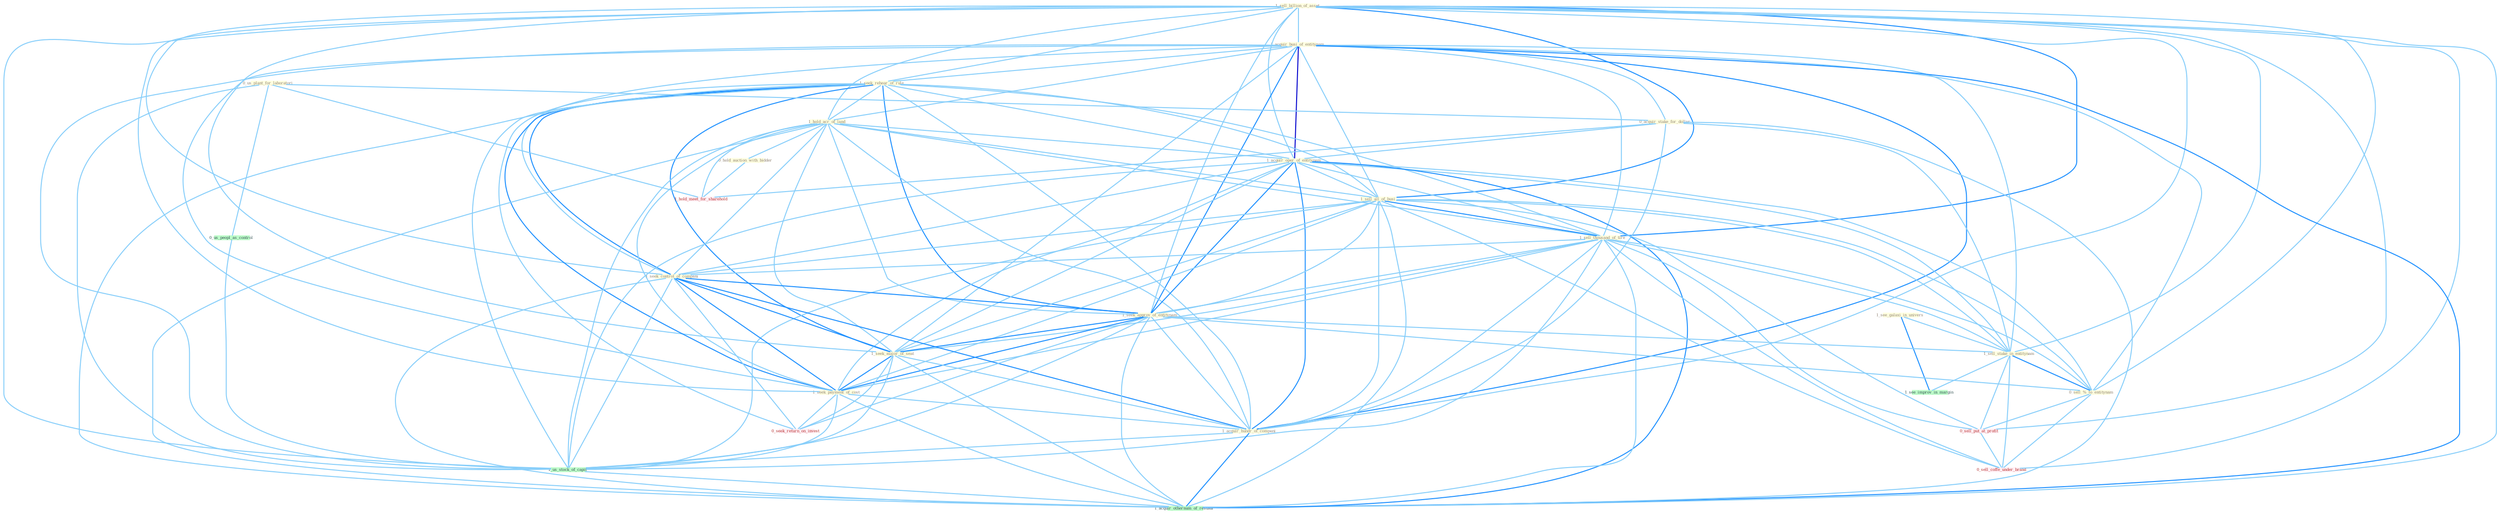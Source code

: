 Graph G{ 
    node
    [shape=polygon,style=filled,width=.5,height=.06,color="#BDFCC9",fixedsize=true,fontsize=4,
    fontcolor="#2f4f4f"];
    {node
    [color="#ffffe0", fontcolor="#8b7d6b"] "1_sell_billion_of_asset " "1_acquir_busi_of_entitynam " "1_seek_rehear_of_rule " "0_us_plant_for_laboratori " "0_acquir_stake_for_dollar " "1_hold_acr_of_land " "1_acquir_oper_of_entitynam " "1_see_galaxi_in_univers " "1_sell_all_of_busi " "1_sell_thousand_of_tire " "1_seek_control_of_compani " "0_hold_auction_with_bidder " "1_seek_approv_of_entitynam " "1_seek_major_of_seat " "1_seek_payment_of_cost " "1_sell_stake_in_entitynam " "1_acquir_hundr_of_compani " "0_sell_%_to_entitynam "}
{node [color="#fff0f5", fontcolor="#b22222"] "0_sell_put_at_profit " "0_seek_return_on_invest " "0_sell_coffe_under_brand " "1_hold_meet_for_sharehold "}
edge [color="#B0E2FF"];

	"1_sell_billion_of_asset " -- "1_acquir_busi_of_entitynam " [w="1", color="#87cefa" ];
	"1_sell_billion_of_asset " -- "1_seek_rehear_of_rule " [w="1", color="#87cefa" ];
	"1_sell_billion_of_asset " -- "1_hold_acr_of_land " [w="1", color="#87cefa" ];
	"1_sell_billion_of_asset " -- "1_acquir_oper_of_entitynam " [w="1", color="#87cefa" ];
	"1_sell_billion_of_asset " -- "1_sell_all_of_busi " [w="2", color="#1e90ff" , len=0.8];
	"1_sell_billion_of_asset " -- "1_sell_thousand_of_tire " [w="2", color="#1e90ff" , len=0.8];
	"1_sell_billion_of_asset " -- "1_seek_control_of_compani " [w="1", color="#87cefa" ];
	"1_sell_billion_of_asset " -- "1_seek_approv_of_entitynam " [w="1", color="#87cefa" ];
	"1_sell_billion_of_asset " -- "1_seek_major_of_seat " [w="1", color="#87cefa" ];
	"1_sell_billion_of_asset " -- "1_seek_payment_of_cost " [w="1", color="#87cefa" ];
	"1_sell_billion_of_asset " -- "1_sell_stake_in_entitynam " [w="1", color="#87cefa" ];
	"1_sell_billion_of_asset " -- "1_acquir_hundr_of_compani " [w="1", color="#87cefa" ];
	"1_sell_billion_of_asset " -- "0_sell_%_to_entitynam " [w="1", color="#87cefa" ];
	"1_sell_billion_of_asset " -- "0_sell_put_at_profit " [w="1", color="#87cefa" ];
	"1_sell_billion_of_asset " -- "1_us_stock_of_capit " [w="1", color="#87cefa" ];
	"1_sell_billion_of_asset " -- "0_sell_coffe_under_brand " [w="1", color="#87cefa" ];
	"1_sell_billion_of_asset " -- "1_acquir_othernum_of_restaur " [w="1", color="#87cefa" ];
	"1_acquir_busi_of_entitynam " -- "1_seek_rehear_of_rule " [w="1", color="#87cefa" ];
	"1_acquir_busi_of_entitynam " -- "0_acquir_stake_for_dollar " [w="1", color="#87cefa" ];
	"1_acquir_busi_of_entitynam " -- "1_hold_acr_of_land " [w="1", color="#87cefa" ];
	"1_acquir_busi_of_entitynam " -- "1_acquir_oper_of_entitynam " [w="3", color="#0000cd" , len=0.6];
	"1_acquir_busi_of_entitynam " -- "1_sell_all_of_busi " [w="1", color="#87cefa" ];
	"1_acquir_busi_of_entitynam " -- "1_sell_thousand_of_tire " [w="1", color="#87cefa" ];
	"1_acquir_busi_of_entitynam " -- "1_seek_control_of_compani " [w="1", color="#87cefa" ];
	"1_acquir_busi_of_entitynam " -- "1_seek_approv_of_entitynam " [w="2", color="#1e90ff" , len=0.8];
	"1_acquir_busi_of_entitynam " -- "1_seek_major_of_seat " [w="1", color="#87cefa" ];
	"1_acquir_busi_of_entitynam " -- "1_seek_payment_of_cost " [w="1", color="#87cefa" ];
	"1_acquir_busi_of_entitynam " -- "1_sell_stake_in_entitynam " [w="1", color="#87cefa" ];
	"1_acquir_busi_of_entitynam " -- "1_acquir_hundr_of_compani " [w="2", color="#1e90ff" , len=0.8];
	"1_acquir_busi_of_entitynam " -- "0_sell_%_to_entitynam " [w="1", color="#87cefa" ];
	"1_acquir_busi_of_entitynam " -- "1_us_stock_of_capit " [w="1", color="#87cefa" ];
	"1_acquir_busi_of_entitynam " -- "1_acquir_othernum_of_restaur " [w="2", color="#1e90ff" , len=0.8];
	"1_seek_rehear_of_rule " -- "1_hold_acr_of_land " [w="1", color="#87cefa" ];
	"1_seek_rehear_of_rule " -- "1_acquir_oper_of_entitynam " [w="1", color="#87cefa" ];
	"1_seek_rehear_of_rule " -- "1_sell_all_of_busi " [w="1", color="#87cefa" ];
	"1_seek_rehear_of_rule " -- "1_sell_thousand_of_tire " [w="1", color="#87cefa" ];
	"1_seek_rehear_of_rule " -- "1_seek_control_of_compani " [w="2", color="#1e90ff" , len=0.8];
	"1_seek_rehear_of_rule " -- "1_seek_approv_of_entitynam " [w="2", color="#1e90ff" , len=0.8];
	"1_seek_rehear_of_rule " -- "1_seek_major_of_seat " [w="2", color="#1e90ff" , len=0.8];
	"1_seek_rehear_of_rule " -- "1_seek_payment_of_cost " [w="2", color="#1e90ff" , len=0.8];
	"1_seek_rehear_of_rule " -- "1_acquir_hundr_of_compani " [w="1", color="#87cefa" ];
	"1_seek_rehear_of_rule " -- "0_seek_return_on_invest " [w="1", color="#87cefa" ];
	"1_seek_rehear_of_rule " -- "1_us_stock_of_capit " [w="1", color="#87cefa" ];
	"1_seek_rehear_of_rule " -- "1_acquir_othernum_of_restaur " [w="1", color="#87cefa" ];
	"0_us_plant_for_laboratori " -- "0_acquir_stake_for_dollar " [w="1", color="#87cefa" ];
	"0_us_plant_for_laboratori " -- "0_us_peopl_as_control " [w="1", color="#87cefa" ];
	"0_us_plant_for_laboratori " -- "1_us_stock_of_capit " [w="1", color="#87cefa" ];
	"0_us_plant_for_laboratori " -- "1_hold_meet_for_sharehold " [w="1", color="#87cefa" ];
	"0_acquir_stake_for_dollar " -- "1_acquir_oper_of_entitynam " [w="1", color="#87cefa" ];
	"0_acquir_stake_for_dollar " -- "1_sell_stake_in_entitynam " [w="1", color="#87cefa" ];
	"0_acquir_stake_for_dollar " -- "1_acquir_hundr_of_compani " [w="1", color="#87cefa" ];
	"0_acquir_stake_for_dollar " -- "1_hold_meet_for_sharehold " [w="1", color="#87cefa" ];
	"0_acquir_stake_for_dollar " -- "1_acquir_othernum_of_restaur " [w="1", color="#87cefa" ];
	"1_hold_acr_of_land " -- "1_acquir_oper_of_entitynam " [w="1", color="#87cefa" ];
	"1_hold_acr_of_land " -- "1_sell_all_of_busi " [w="1", color="#87cefa" ];
	"1_hold_acr_of_land " -- "1_sell_thousand_of_tire " [w="1", color="#87cefa" ];
	"1_hold_acr_of_land " -- "1_seek_control_of_compani " [w="1", color="#87cefa" ];
	"1_hold_acr_of_land " -- "0_hold_auction_with_bidder " [w="1", color="#87cefa" ];
	"1_hold_acr_of_land " -- "1_seek_approv_of_entitynam " [w="1", color="#87cefa" ];
	"1_hold_acr_of_land " -- "1_seek_major_of_seat " [w="1", color="#87cefa" ];
	"1_hold_acr_of_land " -- "1_seek_payment_of_cost " [w="1", color="#87cefa" ];
	"1_hold_acr_of_land " -- "1_acquir_hundr_of_compani " [w="1", color="#87cefa" ];
	"1_hold_acr_of_land " -- "1_us_stock_of_capit " [w="1", color="#87cefa" ];
	"1_hold_acr_of_land " -- "1_hold_meet_for_sharehold " [w="1", color="#87cefa" ];
	"1_hold_acr_of_land " -- "1_acquir_othernum_of_restaur " [w="1", color="#87cefa" ];
	"1_acquir_oper_of_entitynam " -- "1_sell_all_of_busi " [w="1", color="#87cefa" ];
	"1_acquir_oper_of_entitynam " -- "1_sell_thousand_of_tire " [w="1", color="#87cefa" ];
	"1_acquir_oper_of_entitynam " -- "1_seek_control_of_compani " [w="1", color="#87cefa" ];
	"1_acquir_oper_of_entitynam " -- "1_seek_approv_of_entitynam " [w="2", color="#1e90ff" , len=0.8];
	"1_acquir_oper_of_entitynam " -- "1_seek_major_of_seat " [w="1", color="#87cefa" ];
	"1_acquir_oper_of_entitynam " -- "1_seek_payment_of_cost " [w="1", color="#87cefa" ];
	"1_acquir_oper_of_entitynam " -- "1_sell_stake_in_entitynam " [w="1", color="#87cefa" ];
	"1_acquir_oper_of_entitynam " -- "1_acquir_hundr_of_compani " [w="2", color="#1e90ff" , len=0.8];
	"1_acquir_oper_of_entitynam " -- "0_sell_%_to_entitynam " [w="1", color="#87cefa" ];
	"1_acquir_oper_of_entitynam " -- "1_us_stock_of_capit " [w="1", color="#87cefa" ];
	"1_acquir_oper_of_entitynam " -- "1_acquir_othernum_of_restaur " [w="2", color="#1e90ff" , len=0.8];
	"1_see_galaxi_in_univers " -- "1_sell_stake_in_entitynam " [w="1", color="#87cefa" ];
	"1_see_galaxi_in_univers " -- "1_see_improv_in_margin " [w="2", color="#1e90ff" , len=0.8];
	"1_sell_all_of_busi " -- "1_sell_thousand_of_tire " [w="2", color="#1e90ff" , len=0.8];
	"1_sell_all_of_busi " -- "1_seek_control_of_compani " [w="1", color="#87cefa" ];
	"1_sell_all_of_busi " -- "1_seek_approv_of_entitynam " [w="1", color="#87cefa" ];
	"1_sell_all_of_busi " -- "1_seek_major_of_seat " [w="1", color="#87cefa" ];
	"1_sell_all_of_busi " -- "1_seek_payment_of_cost " [w="1", color="#87cefa" ];
	"1_sell_all_of_busi " -- "1_sell_stake_in_entitynam " [w="1", color="#87cefa" ];
	"1_sell_all_of_busi " -- "1_acquir_hundr_of_compani " [w="1", color="#87cefa" ];
	"1_sell_all_of_busi " -- "0_sell_%_to_entitynam " [w="1", color="#87cefa" ];
	"1_sell_all_of_busi " -- "0_sell_put_at_profit " [w="1", color="#87cefa" ];
	"1_sell_all_of_busi " -- "1_us_stock_of_capit " [w="1", color="#87cefa" ];
	"1_sell_all_of_busi " -- "0_sell_coffe_under_brand " [w="1", color="#87cefa" ];
	"1_sell_all_of_busi " -- "1_acquir_othernum_of_restaur " [w="1", color="#87cefa" ];
	"1_sell_thousand_of_tire " -- "1_seek_control_of_compani " [w="1", color="#87cefa" ];
	"1_sell_thousand_of_tire " -- "1_seek_approv_of_entitynam " [w="1", color="#87cefa" ];
	"1_sell_thousand_of_tire " -- "1_seek_major_of_seat " [w="1", color="#87cefa" ];
	"1_sell_thousand_of_tire " -- "1_seek_payment_of_cost " [w="1", color="#87cefa" ];
	"1_sell_thousand_of_tire " -- "1_sell_stake_in_entitynam " [w="1", color="#87cefa" ];
	"1_sell_thousand_of_tire " -- "1_acquir_hundr_of_compani " [w="1", color="#87cefa" ];
	"1_sell_thousand_of_tire " -- "0_sell_%_to_entitynam " [w="1", color="#87cefa" ];
	"1_sell_thousand_of_tire " -- "0_sell_put_at_profit " [w="1", color="#87cefa" ];
	"1_sell_thousand_of_tire " -- "1_us_stock_of_capit " [w="1", color="#87cefa" ];
	"1_sell_thousand_of_tire " -- "0_sell_coffe_under_brand " [w="1", color="#87cefa" ];
	"1_sell_thousand_of_tire " -- "1_acquir_othernum_of_restaur " [w="1", color="#87cefa" ];
	"1_seek_control_of_compani " -- "1_seek_approv_of_entitynam " [w="2", color="#1e90ff" , len=0.8];
	"1_seek_control_of_compani " -- "1_seek_major_of_seat " [w="2", color="#1e90ff" , len=0.8];
	"1_seek_control_of_compani " -- "1_seek_payment_of_cost " [w="2", color="#1e90ff" , len=0.8];
	"1_seek_control_of_compani " -- "1_acquir_hundr_of_compani " [w="2", color="#1e90ff" , len=0.8];
	"1_seek_control_of_compani " -- "0_seek_return_on_invest " [w="1", color="#87cefa" ];
	"1_seek_control_of_compani " -- "1_us_stock_of_capit " [w="1", color="#87cefa" ];
	"1_seek_control_of_compani " -- "1_acquir_othernum_of_restaur " [w="1", color="#87cefa" ];
	"0_hold_auction_with_bidder " -- "1_hold_meet_for_sharehold " [w="1", color="#87cefa" ];
	"1_seek_approv_of_entitynam " -- "1_seek_major_of_seat " [w="2", color="#1e90ff" , len=0.8];
	"1_seek_approv_of_entitynam " -- "1_seek_payment_of_cost " [w="2", color="#1e90ff" , len=0.8];
	"1_seek_approv_of_entitynam " -- "1_sell_stake_in_entitynam " [w="1", color="#87cefa" ];
	"1_seek_approv_of_entitynam " -- "1_acquir_hundr_of_compani " [w="1", color="#87cefa" ];
	"1_seek_approv_of_entitynam " -- "0_sell_%_to_entitynam " [w="1", color="#87cefa" ];
	"1_seek_approv_of_entitynam " -- "0_seek_return_on_invest " [w="1", color="#87cefa" ];
	"1_seek_approv_of_entitynam " -- "1_us_stock_of_capit " [w="1", color="#87cefa" ];
	"1_seek_approv_of_entitynam " -- "1_acquir_othernum_of_restaur " [w="1", color="#87cefa" ];
	"1_seek_major_of_seat " -- "1_seek_payment_of_cost " [w="2", color="#1e90ff" , len=0.8];
	"1_seek_major_of_seat " -- "1_acquir_hundr_of_compani " [w="1", color="#87cefa" ];
	"1_seek_major_of_seat " -- "0_seek_return_on_invest " [w="1", color="#87cefa" ];
	"1_seek_major_of_seat " -- "1_us_stock_of_capit " [w="1", color="#87cefa" ];
	"1_seek_major_of_seat " -- "1_acquir_othernum_of_restaur " [w="1", color="#87cefa" ];
	"1_seek_payment_of_cost " -- "1_acquir_hundr_of_compani " [w="1", color="#87cefa" ];
	"1_seek_payment_of_cost " -- "0_seek_return_on_invest " [w="1", color="#87cefa" ];
	"1_seek_payment_of_cost " -- "1_us_stock_of_capit " [w="1", color="#87cefa" ];
	"1_seek_payment_of_cost " -- "1_acquir_othernum_of_restaur " [w="1", color="#87cefa" ];
	"1_sell_stake_in_entitynam " -- "0_sell_%_to_entitynam " [w="2", color="#1e90ff" , len=0.8];
	"1_sell_stake_in_entitynam " -- "0_sell_put_at_profit " [w="1", color="#87cefa" ];
	"1_sell_stake_in_entitynam " -- "1_see_improv_in_margin " [w="1", color="#87cefa" ];
	"1_sell_stake_in_entitynam " -- "0_sell_coffe_under_brand " [w="1", color="#87cefa" ];
	"1_acquir_hundr_of_compani " -- "1_us_stock_of_capit " [w="1", color="#87cefa" ];
	"1_acquir_hundr_of_compani " -- "1_acquir_othernum_of_restaur " [w="2", color="#1e90ff" , len=0.8];
	"0_sell_%_to_entitynam " -- "0_sell_put_at_profit " [w="1", color="#87cefa" ];
	"0_sell_%_to_entitynam " -- "0_sell_coffe_under_brand " [w="1", color="#87cefa" ];
	"0_us_peopl_as_control " -- "1_us_stock_of_capit " [w="1", color="#87cefa" ];
	"0_sell_put_at_profit " -- "0_sell_coffe_under_brand " [w="1", color="#87cefa" ];
	"1_us_stock_of_capit " -- "1_acquir_othernum_of_restaur " [w="1", color="#87cefa" ];
}